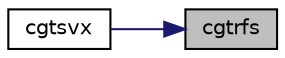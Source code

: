 digraph "cgtrfs"
{
 // LATEX_PDF_SIZE
  edge [fontname="Helvetica",fontsize="10",labelfontname="Helvetica",labelfontsize="10"];
  node [fontname="Helvetica",fontsize="10",shape=record];
  rankdir="RL";
  Node1 [label="cgtrfs",height=0.2,width=0.4,color="black", fillcolor="grey75", style="filled", fontcolor="black",tooltip="CGTRFS"];
  Node1 -> Node2 [dir="back",color="midnightblue",fontsize="10",style="solid",fontname="Helvetica"];
  Node2 [label="cgtsvx",height=0.2,width=0.4,color="black", fillcolor="white", style="filled",URL="$cgtsvx_8f.html#a52aedc3d07eae490ca91df3dec897e8c",tooltip="CGTSVX computes the solution to system of linear equations A * X = B for GT matrices"];
}
